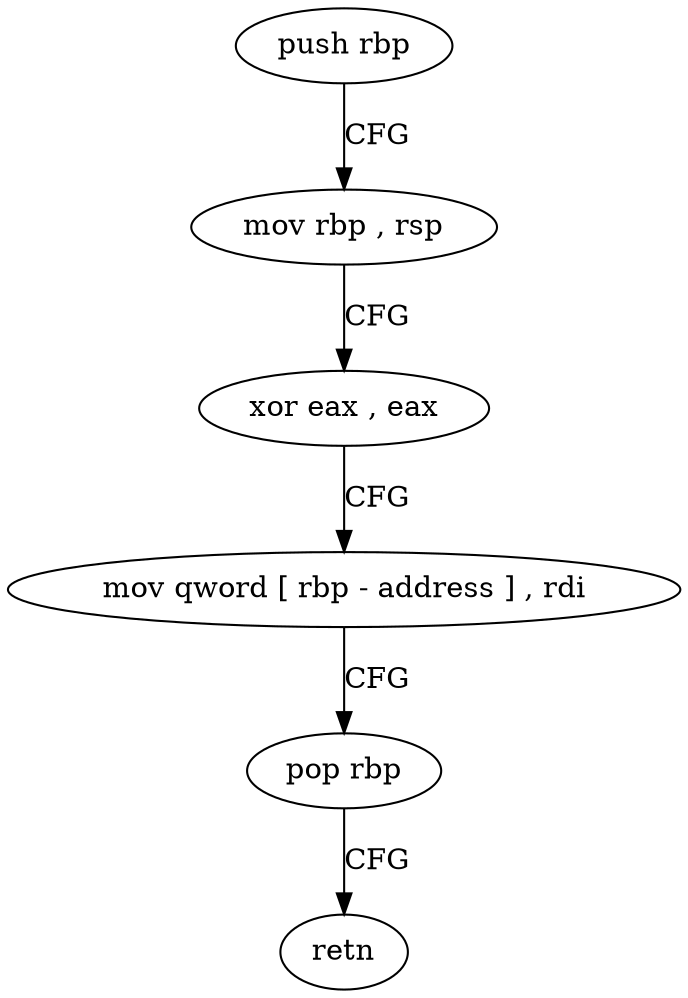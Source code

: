 digraph "func" {
"4219792" [label = "push rbp" ]
"4219793" [label = "mov rbp , rsp" ]
"4219796" [label = "xor eax , eax" ]
"4219798" [label = "mov qword [ rbp - address ] , rdi" ]
"4219802" [label = "pop rbp" ]
"4219803" [label = "retn" ]
"4219792" -> "4219793" [ label = "CFG" ]
"4219793" -> "4219796" [ label = "CFG" ]
"4219796" -> "4219798" [ label = "CFG" ]
"4219798" -> "4219802" [ label = "CFG" ]
"4219802" -> "4219803" [ label = "CFG" ]
}
